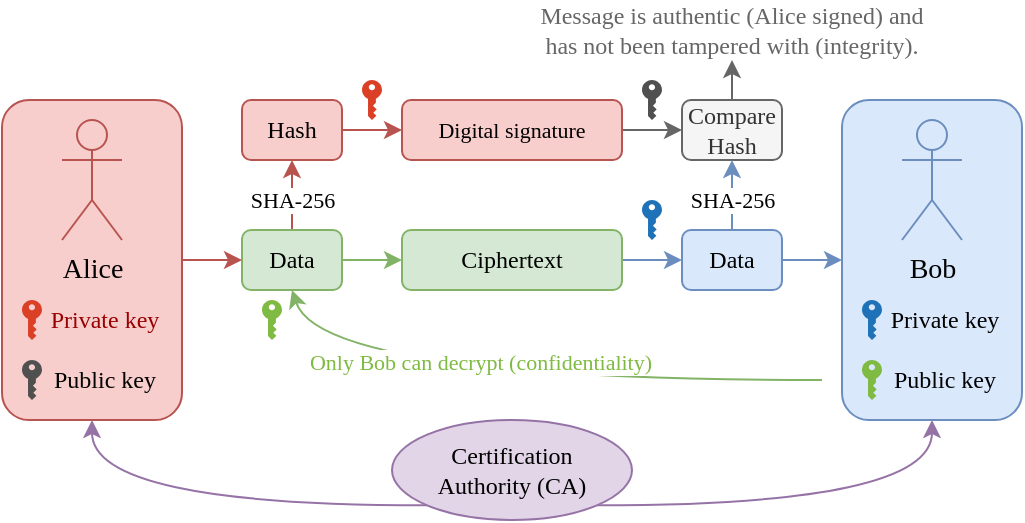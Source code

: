 <mxfile version="26.2.4">
  <diagram name="Page-1" id="wmFpuob_WeVOfsqFLDbN">
    <mxGraphModel dx="827" dy="444" grid="1" gridSize="10" guides="1" tooltips="1" connect="1" arrows="1" fold="1" page="1" pageScale="1" pageWidth="850" pageHeight="1100" math="0" shadow="0">
      <root>
        <mxCell id="0" />
        <mxCell id="1" parent="0" />
        <mxCell id="MEXiN5_dS-qI4KsckQxN-54" value="" style="rounded=1;whiteSpace=wrap;html=1;fillColor=#dae8fc;strokeColor=#6c8ebf;fontFamily=Computer Modern;" vertex="1" parent="1">
          <mxGeometry x="450" y="100" width="90" height="160" as="geometry" />
        </mxCell>
        <mxCell id="MEXiN5_dS-qI4KsckQxN-52" value="" style="rounded=1;whiteSpace=wrap;html=1;fillColor=#f8cecc;strokeColor=#b85450;fontFamily=Computer Modern;" vertex="1" parent="1">
          <mxGeometry x="30" y="100" width="90" height="160" as="geometry" />
        </mxCell>
        <mxCell id="MEXiN5_dS-qI4KsckQxN-1" value="Alice" style="shape=umlActor;verticalLabelPosition=bottom;verticalAlign=top;html=1;outlineConnect=0;fillColor=#f8cecc;strokeColor=#b85450;fontFamily=Computer Modern;fontSize=14;" vertex="1" parent="1">
          <mxGeometry x="60" y="110" width="30" height="60" as="geometry" />
        </mxCell>
        <mxCell id="MEXiN5_dS-qI4KsckQxN-2" value="Bob" style="shape=umlActor;verticalLabelPosition=bottom;verticalAlign=top;html=1;outlineConnect=0;fillColor=#dae8fc;strokeColor=#6c8ebf;fontFamily=Computer Modern;fontSize=14;" vertex="1" parent="1">
          <mxGeometry x="480" y="110" width="30" height="60" as="geometry" />
        </mxCell>
        <mxCell id="MEXiN5_dS-qI4KsckQxN-7" value="" style="sketch=0;pointerEvents=1;shadow=0;dashed=0;html=1;strokeColor=none;labelPosition=center;verticalLabelPosition=bottom;verticalAlign=top;outlineConnect=0;align=center;shape=mxgraph.office.security.key_permissions;fillColor=#DA4026;fontFamily=Computer Modern;" vertex="1" parent="1">
          <mxGeometry x="40" y="200" width="10" height="20" as="geometry" />
        </mxCell>
        <mxCell id="MEXiN5_dS-qI4KsckQxN-8" value="" style="sketch=0;pointerEvents=1;shadow=0;dashed=0;html=1;strokeColor=none;labelPosition=center;verticalLabelPosition=bottom;verticalAlign=top;outlineConnect=0;align=center;shape=mxgraph.office.security.key_permissions;fillColor=#2072B8;fontFamily=Computer Modern;" vertex="1" parent="1">
          <mxGeometry x="460" y="200" width="10" height="20" as="geometry" />
        </mxCell>
        <mxCell id="MEXiN5_dS-qI4KsckQxN-9" value="" style="sketch=0;pointerEvents=1;shadow=0;dashed=0;html=1;strokeColor=none;labelPosition=center;verticalLabelPosition=bottom;verticalAlign=top;outlineConnect=0;align=center;shape=mxgraph.office.security.key_permissions;fillColor=#7FBA42;fontFamily=Computer Modern;" vertex="1" parent="1">
          <mxGeometry x="460" y="230" width="10" height="20" as="geometry" />
        </mxCell>
        <mxCell id="MEXiN5_dS-qI4KsckQxN-10" value="" style="sketch=0;pointerEvents=1;shadow=0;dashed=0;html=1;strokeColor=none;fillColor=#505050;labelPosition=center;verticalLabelPosition=bottom;verticalAlign=top;outlineConnect=0;align=center;shape=mxgraph.office.security.key_permissions;fontFamily=Computer Modern;" vertex="1" parent="1">
          <mxGeometry x="40" y="230" width="10" height="20" as="geometry" />
        </mxCell>
        <mxCell id="MEXiN5_dS-qI4KsckQxN-12" value="&amp;nbsp;Private key" style="text;html=1;align=center;verticalAlign=middle;whiteSpace=wrap;rounded=0;fontFamily=Computer Modern;fontColor=#990000;" vertex="1" parent="1">
          <mxGeometry x="50" y="200" width="60" height="20" as="geometry" />
        </mxCell>
        <mxCell id="MEXiN5_dS-qI4KsckQxN-13" value="&amp;nbsp;Private key" style="text;html=1;align=center;verticalAlign=middle;whiteSpace=wrap;rounded=0;fontFamily=Computer Modern;" vertex="1" parent="1">
          <mxGeometry x="470" y="200" width="60" height="20" as="geometry" />
        </mxCell>
        <mxCell id="MEXiN5_dS-qI4KsckQxN-14" value="&amp;nbsp;Public key" style="text;html=1;align=center;verticalAlign=middle;whiteSpace=wrap;rounded=0;fontFamily=Computer Modern;" vertex="1" parent="1">
          <mxGeometry x="50" y="230" width="60" height="20" as="geometry" />
        </mxCell>
        <mxCell id="MEXiN5_dS-qI4KsckQxN-15" value="&amp;nbsp;Public key" style="text;html=1;align=center;verticalAlign=middle;whiteSpace=wrap;rounded=0;fontFamily=Computer Modern;" vertex="1" parent="1">
          <mxGeometry x="470" y="230" width="60" height="20" as="geometry" />
        </mxCell>
        <mxCell id="MEXiN5_dS-qI4KsckQxN-20" style="edgeStyle=orthogonalEdgeStyle;rounded=0;orthogonalLoop=1;jettySize=auto;html=1;exitX=0.5;exitY=0;exitDx=0;exitDy=0;fillColor=#f8cecc;strokeColor=#b85450;entryX=0.5;entryY=1;entryDx=0;entryDy=0;fontFamily=Computer Modern;" edge="1" parent="1" source="MEXiN5_dS-qI4KsckQxN-16" target="MEXiN5_dS-qI4KsckQxN-22">
          <mxGeometry relative="1" as="geometry">
            <mxPoint x="175" y="140" as="targetPoint" />
          </mxGeometry>
        </mxCell>
        <mxCell id="MEXiN5_dS-qI4KsckQxN-44" value="SHA-256" style="edgeLabel;html=1;align=center;verticalAlign=middle;resizable=0;points=[];fontFamily=Computer Modern;" vertex="1" connectable="0" parent="MEXiN5_dS-qI4KsckQxN-20">
          <mxGeometry x="0.044" y="-2" relative="1" as="geometry">
            <mxPoint x="-2" y="3" as="offset" />
          </mxGeometry>
        </mxCell>
        <mxCell id="MEXiN5_dS-qI4KsckQxN-24" style="edgeStyle=orthogonalEdgeStyle;rounded=0;orthogonalLoop=1;jettySize=auto;html=1;exitX=1;exitY=0.5;exitDx=0;exitDy=0;fillColor=#d5e8d4;strokeColor=#82b366;entryX=0;entryY=0.5;entryDx=0;entryDy=0;fontFamily=Computer Modern;" edge="1" parent="1" source="MEXiN5_dS-qI4KsckQxN-16" target="MEXiN5_dS-qI4KsckQxN-25">
          <mxGeometry relative="1" as="geometry">
            <mxPoint x="260" y="180" as="targetPoint" />
          </mxGeometry>
        </mxCell>
        <mxCell id="MEXiN5_dS-qI4KsckQxN-16" value="Data" style="rounded=1;whiteSpace=wrap;html=1;fillColor=#d5e8d4;strokeColor=#82b366;fontFamily=Computer Modern;" vertex="1" parent="1">
          <mxGeometry x="150" y="165" width="50" height="30" as="geometry" />
        </mxCell>
        <mxCell id="MEXiN5_dS-qI4KsckQxN-17" value="" style="sketch=0;pointerEvents=1;shadow=0;dashed=0;html=1;strokeColor=none;labelPosition=center;verticalLabelPosition=bottom;verticalAlign=top;outlineConnect=0;align=center;shape=mxgraph.office.security.key_permissions;fillColor=#7FBA42;fontFamily=Computer Modern;" vertex="1" parent="1">
          <mxGeometry x="160" y="200" width="10" height="20" as="geometry" />
        </mxCell>
        <mxCell id="MEXiN5_dS-qI4KsckQxN-18" value="" style="endArrow=classic;html=1;rounded=0;fillColor=#d5e8d4;strokeColor=#82b366;entryX=0.5;entryY=1;entryDx=0;entryDy=0;fontFamily=Computer Modern;curved=1;" edge="1" parent="1" target="MEXiN5_dS-qI4KsckQxN-16">
          <mxGeometry width="50" height="50" relative="1" as="geometry">
            <mxPoint x="440" y="240" as="sourcePoint" />
            <mxPoint x="174.8" y="200" as="targetPoint" />
            <Array as="points">
              <mxPoint x="190" y="240" />
            </Array>
          </mxGeometry>
        </mxCell>
        <mxCell id="MEXiN5_dS-qI4KsckQxN-58" value="&lt;font&gt;Only Bob can decrypt&amp;nbsp;(confidentiality)&lt;/font&gt;" style="edgeLabel;html=1;align=center;verticalAlign=middle;resizable=0;points=[];fontColor=light-dark(#7fba42, #ededed);fontFamily=Computer Modern;" vertex="1" connectable="0" parent="MEXiN5_dS-qI4KsckQxN-18">
          <mxGeometry x="0.154" y="-9" relative="1" as="geometry">
            <mxPoint as="offset" />
          </mxGeometry>
        </mxCell>
        <mxCell id="MEXiN5_dS-qI4KsckQxN-21" value="" style="sketch=0;pointerEvents=1;shadow=0;dashed=0;html=1;strokeColor=none;labelPosition=center;verticalLabelPosition=bottom;verticalAlign=top;outlineConnect=0;align=center;shape=mxgraph.office.security.key_permissions;fillColor=#DA4026;fontFamily=Computer Modern;" vertex="1" parent="1">
          <mxGeometry x="210" y="90" width="10" height="20" as="geometry" />
        </mxCell>
        <mxCell id="MEXiN5_dS-qI4KsckQxN-22" value="Hash" style="rounded=1;whiteSpace=wrap;html=1;fillColor=#f8cecc;strokeColor=#b85450;fontFamily=Computer Modern;" vertex="1" parent="1">
          <mxGeometry x="150" y="100" width="50" height="30" as="geometry" />
        </mxCell>
        <mxCell id="MEXiN5_dS-qI4KsckQxN-23" style="edgeStyle=orthogonalEdgeStyle;rounded=0;orthogonalLoop=1;jettySize=auto;html=1;entryX=0;entryY=0.5;entryDx=0;entryDy=0;fillColor=#f8cecc;strokeColor=#b85450;fontFamily=Computer Modern;" edge="1" parent="1" target="MEXiN5_dS-qI4KsckQxN-16">
          <mxGeometry relative="1" as="geometry">
            <mxPoint x="120" y="180" as="sourcePoint" />
            <mxPoint x="140" y="179.91" as="targetPoint" />
          </mxGeometry>
        </mxCell>
        <mxCell id="MEXiN5_dS-qI4KsckQxN-39" style="edgeStyle=orthogonalEdgeStyle;rounded=0;orthogonalLoop=1;jettySize=auto;html=1;exitX=1;exitY=0.5;exitDx=0;exitDy=0;fillColor=#dae8fc;strokeColor=#6c8ebf;fontFamily=Computer Modern;" edge="1" parent="1" source="MEXiN5_dS-qI4KsckQxN-25">
          <mxGeometry relative="1" as="geometry">
            <mxPoint x="370" y="180" as="targetPoint" />
          </mxGeometry>
        </mxCell>
        <mxCell id="MEXiN5_dS-qI4KsckQxN-25" value="Ciphertext" style="rounded=1;whiteSpace=wrap;html=1;fillColor=#d5e8d4;strokeColor=#82b366;fontFamily=Computer Modern;" vertex="1" parent="1">
          <mxGeometry x="230" y="165" width="110" height="30" as="geometry" />
        </mxCell>
        <mxCell id="MEXiN5_dS-qI4KsckQxN-59" style="edgeStyle=orthogonalEdgeStyle;rounded=0;orthogonalLoop=1;jettySize=auto;html=1;exitX=0.5;exitY=0;exitDx=0;exitDy=0;fillColor=#f5f5f5;strokeColor=#666666;fontFamily=Computer Modern;" edge="1" parent="1" source="MEXiN5_dS-qI4KsckQxN-29">
          <mxGeometry relative="1" as="geometry">
            <mxPoint x="395" y="80" as="targetPoint" />
          </mxGeometry>
        </mxCell>
        <mxCell id="MEXiN5_dS-qI4KsckQxN-29" value="Compare&lt;div&gt;Hash&lt;/div&gt;" style="rounded=1;whiteSpace=wrap;html=1;fillColor=#f5f5f5;strokeColor=#666666;fontFamily=Computer Modern;fontColor=#333333;" vertex="1" parent="1">
          <mxGeometry x="370" y="100" width="50" height="30" as="geometry" />
        </mxCell>
        <mxCell id="MEXiN5_dS-qI4KsckQxN-32" value="" style="sketch=0;pointerEvents=1;shadow=0;dashed=0;html=1;strokeColor=none;fillColor=#505050;labelPosition=center;verticalLabelPosition=bottom;verticalAlign=top;outlineConnect=0;align=center;shape=mxgraph.office.security.key_permissions;fontFamily=Computer Modern;" vertex="1" parent="1">
          <mxGeometry x="350" y="90" width="10" height="20" as="geometry" />
        </mxCell>
        <mxCell id="MEXiN5_dS-qI4KsckQxN-48" style="edgeStyle=orthogonalEdgeStyle;rounded=0;orthogonalLoop=1;jettySize=auto;html=1;exitX=0.5;exitY=0;exitDx=0;exitDy=0;fillColor=#dae8fc;strokeColor=#6c8ebf;fontFamily=Computer Modern;" edge="1" parent="1" source="MEXiN5_dS-qI4KsckQxN-40">
          <mxGeometry relative="1" as="geometry">
            <mxPoint x="395" y="130" as="targetPoint" />
          </mxGeometry>
        </mxCell>
        <mxCell id="MEXiN5_dS-qI4KsckQxN-49" value="SHA-256" style="edgeLabel;html=1;align=center;verticalAlign=middle;resizable=0;points=[];fontFamily=Computer Modern;" vertex="1" connectable="0" parent="MEXiN5_dS-qI4KsckQxN-48">
          <mxGeometry x="-0.409" y="1" relative="1" as="geometry">
            <mxPoint x="1" y="-5" as="offset" />
          </mxGeometry>
        </mxCell>
        <mxCell id="MEXiN5_dS-qI4KsckQxN-55" style="edgeStyle=orthogonalEdgeStyle;rounded=0;orthogonalLoop=1;jettySize=auto;html=1;exitX=1;exitY=0.5;exitDx=0;exitDy=0;entryX=0;entryY=0.5;entryDx=0;entryDy=0;fillColor=#dae8fc;strokeColor=#6c8ebf;fontFamily=Computer Modern;" edge="1" parent="1" source="MEXiN5_dS-qI4KsckQxN-40" target="MEXiN5_dS-qI4KsckQxN-54">
          <mxGeometry relative="1" as="geometry" />
        </mxCell>
        <mxCell id="MEXiN5_dS-qI4KsckQxN-40" value="Data" style="rounded=1;whiteSpace=wrap;html=1;fillColor=#dae8fc;strokeColor=#6c8ebf;fontFamily=Computer Modern;" vertex="1" parent="1">
          <mxGeometry x="370" y="165" width="50" height="30" as="geometry" />
        </mxCell>
        <mxCell id="MEXiN5_dS-qI4KsckQxN-42" value="" style="sketch=0;pointerEvents=1;shadow=0;dashed=0;html=1;strokeColor=none;labelPosition=center;verticalLabelPosition=bottom;verticalAlign=top;outlineConnect=0;align=center;shape=mxgraph.office.security.key_permissions;fillColor=#2072B8;fontFamily=Computer Modern;" vertex="1" parent="1">
          <mxGeometry x="350" y="150" width="10" height="20" as="geometry" />
        </mxCell>
        <mxCell id="MEXiN5_dS-qI4KsckQxN-56" style="edgeStyle=orthogonalEdgeStyle;rounded=0;orthogonalLoop=1;jettySize=auto;html=1;exitX=1;exitY=1;exitDx=0;exitDy=0;entryX=0.5;entryY=1;entryDx=0;entryDy=0;curved=1;fillColor=#e1d5e7;strokeColor=#9673a6;fontFamily=Computer Modern;" edge="1" parent="1" source="MEXiN5_dS-qI4KsckQxN-43" target="MEXiN5_dS-qI4KsckQxN-54">
          <mxGeometry relative="1" as="geometry" />
        </mxCell>
        <mxCell id="MEXiN5_dS-qI4KsckQxN-57" style="edgeStyle=orthogonalEdgeStyle;rounded=0;orthogonalLoop=1;jettySize=auto;html=1;exitX=0;exitY=1;exitDx=0;exitDy=0;entryX=0.5;entryY=1;entryDx=0;entryDy=0;curved=1;fillColor=#e1d5e7;strokeColor=#9673a6;fontFamily=Computer Modern;" edge="1" parent="1" source="MEXiN5_dS-qI4KsckQxN-43" target="MEXiN5_dS-qI4KsckQxN-52">
          <mxGeometry relative="1" as="geometry" />
        </mxCell>
        <mxCell id="MEXiN5_dS-qI4KsckQxN-43" value="Certification&lt;div&gt;Authority (CA)&lt;/div&gt;" style="ellipse;whiteSpace=wrap;html=1;fontFamily=Computer Modern;fillColor=#e1d5e7;strokeColor=#9673a6;" vertex="1" parent="1">
          <mxGeometry x="225" y="260" width="120" height="50" as="geometry" />
        </mxCell>
        <mxCell id="MEXiN5_dS-qI4KsckQxN-50" style="edgeStyle=orthogonalEdgeStyle;rounded=0;orthogonalLoop=1;jettySize=auto;html=1;exitX=1;exitY=0.5;exitDx=0;exitDy=0;entryX=0;entryY=0.5;entryDx=0;entryDy=0;fillColor=#f5f5f5;strokeColor=#666666;fontFamily=Computer Modern;" edge="1" parent="1" source="MEXiN5_dS-qI4KsckQxN-46" target="MEXiN5_dS-qI4KsckQxN-29">
          <mxGeometry relative="1" as="geometry" />
        </mxCell>
        <mxCell id="MEXiN5_dS-qI4KsckQxN-46" value="Digital signature" style="rounded=1;whiteSpace=wrap;html=1;fillColor=#f8cecc;strokeColor=#b85450;fontSize=11;fontFamily=Computer Modern;" vertex="1" parent="1">
          <mxGeometry x="230" y="100" width="110" height="30" as="geometry" />
        </mxCell>
        <mxCell id="MEXiN5_dS-qI4KsckQxN-47" style="edgeStyle=orthogonalEdgeStyle;rounded=0;orthogonalLoop=1;jettySize=auto;html=1;exitX=1;exitY=0.5;exitDx=0;exitDy=0;entryX=0;entryY=0.5;entryDx=0;entryDy=0;fillColor=#f8cecc;strokeColor=#b85450;fontFamily=Computer Modern;" edge="1" parent="1" source="MEXiN5_dS-qI4KsckQxN-22" target="MEXiN5_dS-qI4KsckQxN-46">
          <mxGeometry relative="1" as="geometry" />
        </mxCell>
        <mxCell id="MEXiN5_dS-qI4KsckQxN-60" value="Message is authentic (Alice signed) and has not been tampered with (integrity)." style="text;html=1;align=center;verticalAlign=middle;whiteSpace=wrap;rounded=0;fontFamily=Computer Modern;fontColor=light-dark(#666666, #ededed);" vertex="1" parent="1">
          <mxGeometry x="290" y="50" width="210" height="30" as="geometry" />
        </mxCell>
      </root>
    </mxGraphModel>
  </diagram>
</mxfile>
